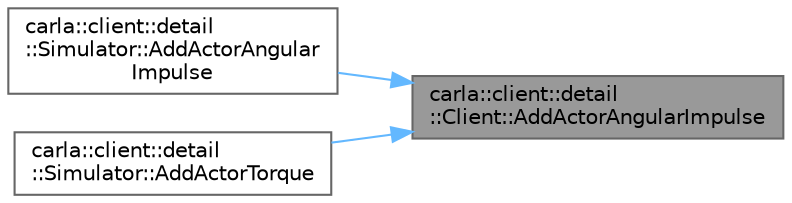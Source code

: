 digraph "carla::client::detail::Client::AddActorAngularImpulse"
{
 // INTERACTIVE_SVG=YES
 // LATEX_PDF_SIZE
  bgcolor="transparent";
  edge [fontname=Helvetica,fontsize=10,labelfontname=Helvetica,labelfontsize=10];
  node [fontname=Helvetica,fontsize=10,shape=box,height=0.2,width=0.4];
  rankdir="RL";
  Node1 [id="Node000001",label="carla::client::detail\l::Client::AddActorAngularImpulse",height=0.2,width=0.4,color="gray40", fillcolor="grey60", style="filled", fontcolor="black",tooltip=" "];
  Node1 -> Node2 [id="edge1_Node000001_Node000002",dir="back",color="steelblue1",style="solid",tooltip=" "];
  Node2 [id="Node000002",label="carla::client::detail\l::Simulator::AddActorAngular\lImpulse",height=0.2,width=0.4,color="grey40", fillcolor="white", style="filled",URL="$df/df3/classcarla_1_1client_1_1detail_1_1Simulator.html#a10848756e9713b31a5ec998dc1126ed7",tooltip=" "];
  Node1 -> Node3 [id="edge2_Node000001_Node000003",dir="back",color="steelblue1",style="solid",tooltip=" "];
  Node3 [id="Node000003",label="carla::client::detail\l::Simulator::AddActorTorque",height=0.2,width=0.4,color="grey40", fillcolor="white", style="filled",URL="$df/df3/classcarla_1_1client_1_1detail_1_1Simulator.html#a1e4bc08587187f33792baf6933917811",tooltip=" "];
}
